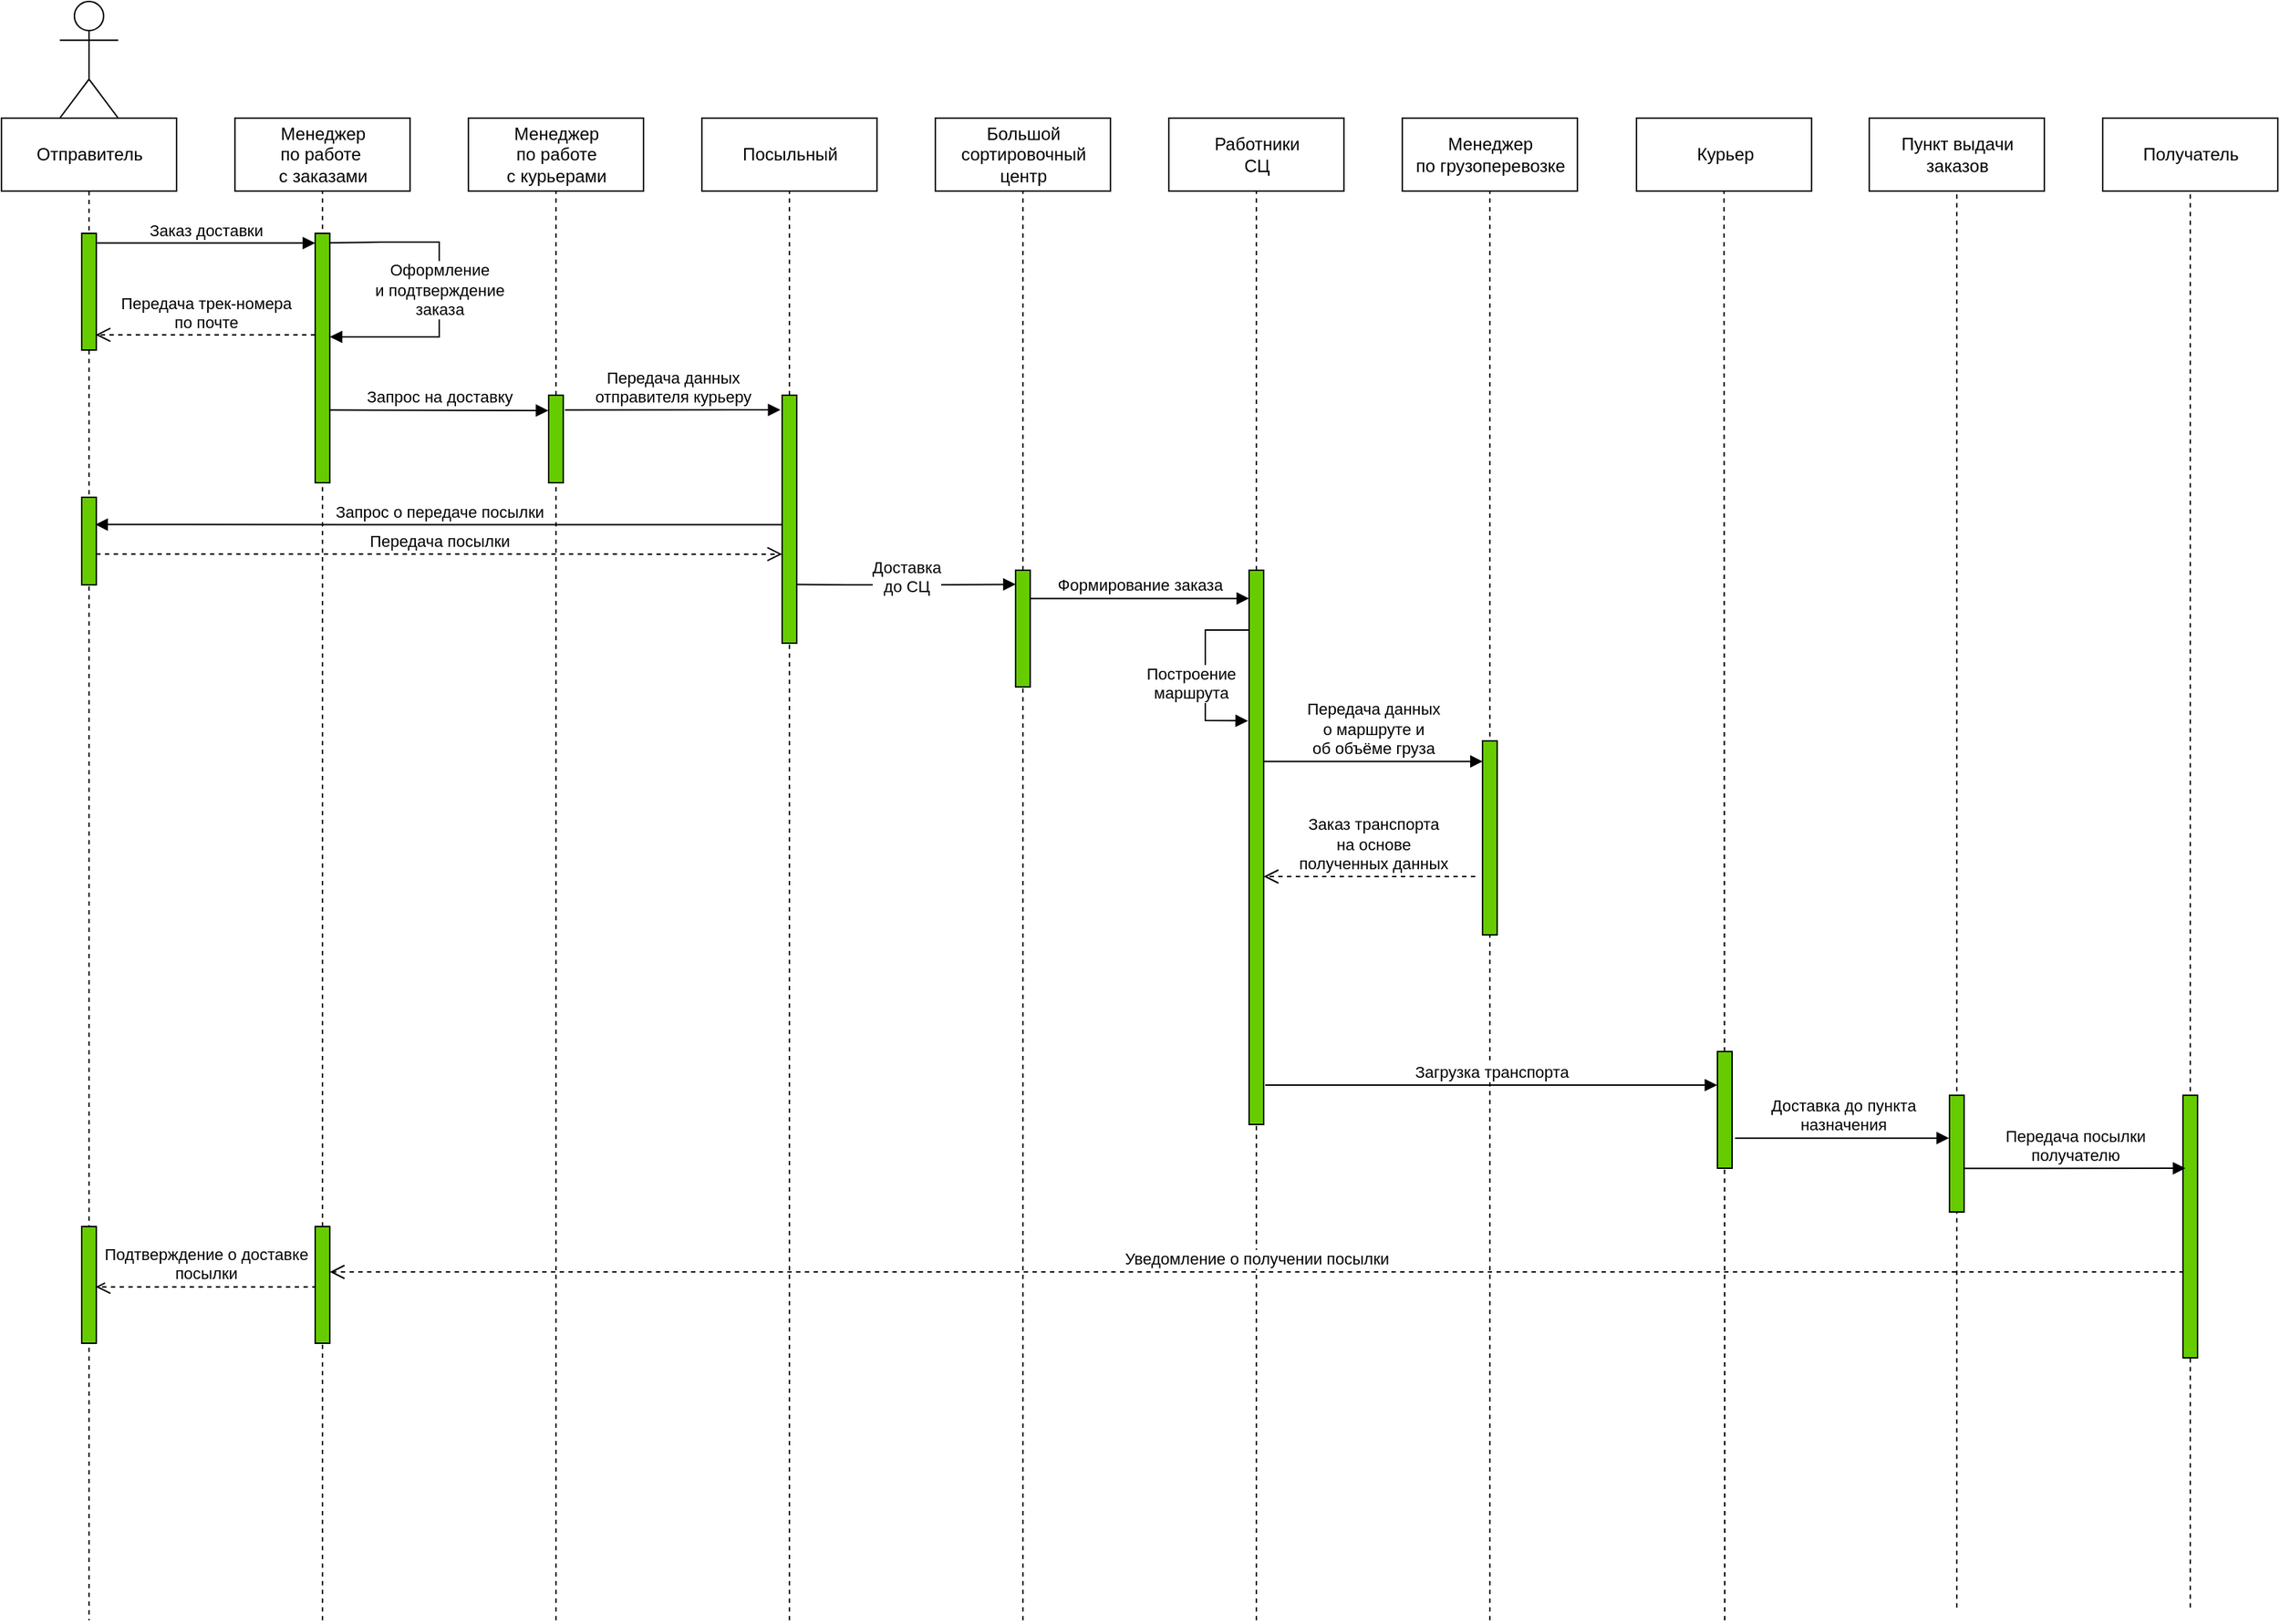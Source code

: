 <mxfile version="20.4.1" type="device" pages="2"><diagram id="PLJ_n32L0rFkRgOGaXy4" name="Страница 1"><mxGraphModel dx="1673" dy="1998" grid="1" gridSize="10" guides="1" tooltips="1" connect="1" arrows="1" fold="1" page="1" pageScale="1" pageWidth="827" pageHeight="1169" math="0" shadow="0"><root><mxCell id="0"/><mxCell id="1" parent="0"/><mxCell id="53RNvg-8Eu-Pu3OWt-3Q-13" value="Отправитель" style="html=1;" parent="1" vertex="1"><mxGeometry x="60" y="40" width="120" height="50" as="geometry"/></mxCell><mxCell id="53RNvg-8Eu-Pu3OWt-3Q-15" value="" style="shape=umlActor;verticalLabelPosition=bottom;verticalAlign=top;html=1;outlineConnect=0;" parent="1" vertex="1"><mxGeometry x="100" y="-40" width="40" height="80" as="geometry"/></mxCell><mxCell id="53RNvg-8Eu-Pu3OWt-3Q-17" value="" style="endArrow=none;dashed=1;html=1;rounded=0;exitX=0.5;exitY=1;exitDx=0;exitDy=0;startArrow=none;" parent="1" source="53RNvg-8Eu-Pu3OWt-3Q-20" edge="1"><mxGeometry width="50" height="50" relative="1" as="geometry"><mxPoint x="310" y="140" as="sourcePoint"/><mxPoint x="120" y="1070" as="targetPoint"/></mxGeometry></mxCell><mxCell id="53RNvg-8Eu-Pu3OWt-3Q-18" value="Менеджер&lt;br&gt;по работе&amp;nbsp;&lt;br&gt;с заказами" style="html=1;" parent="1" vertex="1"><mxGeometry x="220" y="40" width="120" height="50" as="geometry"/></mxCell><mxCell id="53RNvg-8Eu-Pu3OWt-3Q-19" value="" style="endArrow=none;dashed=1;html=1;rounded=0;entryX=0.5;entryY=1;entryDx=0;entryDy=0;startArrow=none;" parent="1" target="53RNvg-8Eu-Pu3OWt-3Q-18" edge="1"><mxGeometry width="50" height="50" relative="1" as="geometry"><mxPoint x="280" y="230" as="sourcePoint"/><mxPoint x="560" y="160" as="targetPoint"/></mxGeometry></mxCell><mxCell id="53RNvg-8Eu-Pu3OWt-3Q-20" value="" style="html=1;points=[];perimeter=orthogonalPerimeter;" parent="1" vertex="1"><mxGeometry x="115" y="119" width="10" height="80" as="geometry"/></mxCell><mxCell id="53RNvg-8Eu-Pu3OWt-3Q-21" value="" style="endArrow=none;dashed=1;html=1;rounded=0;exitX=0.5;exitY=1;exitDx=0;exitDy=0;" parent="1" source="53RNvg-8Eu-Pu3OWt-3Q-13" target="53RNvg-8Eu-Pu3OWt-3Q-20" edge="1"><mxGeometry width="50" height="50" relative="1" as="geometry"><mxPoint x="120" y="90.0" as="sourcePoint"/><mxPoint x="120" y="610.519" as="targetPoint"/></mxGeometry></mxCell><mxCell id="53RNvg-8Eu-Pu3OWt-3Q-22" value="" style="html=1;points=[];perimeter=orthogonalPerimeter;" parent="1" vertex="1"><mxGeometry x="275" y="119" width="10" height="171" as="geometry"/></mxCell><mxCell id="53RNvg-8Eu-Pu3OWt-3Q-23" value="Заказ доставки" style="html=1;verticalAlign=bottom;endArrow=block;rounded=0;exitX=1.057;exitY=0.083;exitDx=0;exitDy=0;exitPerimeter=0;" parent="1" source="53RNvg-8Eu-Pu3OWt-3Q-20" target="53RNvg-8Eu-Pu3OWt-3Q-22" edge="1"><mxGeometry x="-0.003" width="80" relative="1" as="geometry"><mxPoint x="360" y="119.28" as="sourcePoint"/><mxPoint x="499.69" y="119.0" as="targetPoint"/><mxPoint as="offset"/></mxGeometry></mxCell><mxCell id="53RNvg-8Eu-Pu3OWt-3Q-24" value="Передача трек-номера&lt;br&gt;по почте" style="html=1;verticalAlign=bottom;endArrow=open;dashed=1;endSize=8;rounded=0;entryX=0.955;entryY=0.87;entryDx=0;entryDy=0;entryPerimeter=0;" parent="1" source="53RNvg-8Eu-Pu3OWt-3Q-22" target="53RNvg-8Eu-Pu3OWt-3Q-20" edge="1"><mxGeometry relative="1" as="geometry"><mxPoint x="498.33" y="159.41" as="sourcePoint"/><mxPoint x="360" y="159.28" as="targetPoint"/></mxGeometry></mxCell><mxCell id="53RNvg-8Eu-Pu3OWt-3Q-25" value="Оформление&lt;br&gt;и подтверждение&lt;br&gt;заказа" style="html=1;verticalAlign=bottom;endArrow=block;rounded=0;exitX=1;exitY=0.038;exitDx=0;exitDy=0;exitPerimeter=0;" parent="1" source="53RNvg-8Eu-Pu3OWt-3Q-22" edge="1"><mxGeometry x="0.209" width="80" relative="1" as="geometry"><mxPoint x="460" y="70" as="sourcePoint"/><mxPoint x="285" y="190" as="targetPoint"/><Array as="points"><mxPoint x="320" y="125"/><mxPoint x="360" y="125"/><mxPoint x="360" y="190"/></Array><mxPoint as="offset"/></mxGeometry></mxCell><mxCell id="53RNvg-8Eu-Pu3OWt-3Q-26" value="Менеджер &lt;br&gt;по работе&lt;br&gt;с курьерами" style="html=1;" parent="1" vertex="1"><mxGeometry x="380" y="40" width="120" height="50" as="geometry"/></mxCell><mxCell id="53RNvg-8Eu-Pu3OWt-3Q-27" value="" style="endArrow=none;dashed=1;html=1;rounded=0;entryX=0.5;entryY=1;entryDx=0;entryDy=0;" parent="1" target="53RNvg-8Eu-Pu3OWt-3Q-26" edge="1"><mxGeometry width="50" height="50" relative="1" as="geometry"><mxPoint x="440" y="1070" as="sourcePoint"/><mxPoint x="420" y="330" as="targetPoint"/></mxGeometry></mxCell><mxCell id="53RNvg-8Eu-Pu3OWt-3Q-29" value="" style="endArrow=none;dashed=1;html=1;rounded=0;entryX=0.5;entryY=1;entryDx=0;entryDy=0;" parent="1" edge="1"><mxGeometry width="50" height="50" relative="1" as="geometry"><mxPoint x="280" y="1070" as="sourcePoint"/><mxPoint x="280" y="290" as="targetPoint"/></mxGeometry></mxCell><mxCell id="53RNvg-8Eu-Pu3OWt-3Q-30" value="" style="html=1;points=[];perimeter=orthogonalPerimeter;" parent="1" vertex="1"><mxGeometry x="435" y="230" width="10" height="60" as="geometry"/></mxCell><mxCell id="53RNvg-8Eu-Pu3OWt-3Q-32" value="Запрос на доставку" style="html=1;verticalAlign=bottom;endArrow=block;rounded=0;exitX=0.978;exitY=0.169;exitDx=0;exitDy=0;exitPerimeter=0;entryX=-0.022;entryY=0.175;entryDx=0;entryDy=0;entryPerimeter=0;" parent="1" target="53RNvg-8Eu-Pu3OWt-3Q-30" edge="1"><mxGeometry x="0.003" width="80" relative="1" as="geometry"><mxPoint x="284.78" y="240.14" as="sourcePoint"/><mxPoint x="420.01" y="184.8" as="targetPoint"/><mxPoint as="offset"/></mxGeometry></mxCell><mxCell id="53RNvg-8Eu-Pu3OWt-3Q-33" value="Посыльный" style="html=1;" parent="1" vertex="1"><mxGeometry x="540" y="40" width="120" height="50" as="geometry"/></mxCell><mxCell id="53RNvg-8Eu-Pu3OWt-3Q-34" value="" style="endArrow=none;dashed=1;html=1;rounded=0;entryX=0.5;entryY=1;entryDx=0;entryDy=0;" parent="1" target="53RNvg-8Eu-Pu3OWt-3Q-33" edge="1"><mxGeometry width="50" height="50" relative="1" as="geometry"><mxPoint x="600" y="1070" as="sourcePoint"/><mxPoint x="620" y="300" as="targetPoint"/></mxGeometry></mxCell><mxCell id="53RNvg-8Eu-Pu3OWt-3Q-36" value="Передача данных&lt;br&gt;отправителя курьеру" style="html=1;verticalAlign=bottom;endArrow=block;rounded=0;exitX=1.111;exitY=0.169;exitDx=0;exitDy=0;exitPerimeter=0;entryX=-0.113;entryY=0.059;entryDx=0;entryDy=0;entryPerimeter=0;" parent="1" source="53RNvg-8Eu-Pu3OWt-3Q-30" target="53RNvg-8Eu-Pu3OWt-3Q-37" edge="1"><mxGeometry width="80" relative="1" as="geometry"><mxPoint x="430.04" y="129.04" as="sourcePoint"/><mxPoint x="570" y="129" as="targetPoint"/><Array as="points"/></mxGeometry></mxCell><mxCell id="53RNvg-8Eu-Pu3OWt-3Q-37" value="" style="html=1;points=[];perimeter=orthogonalPerimeter;" parent="1" vertex="1"><mxGeometry x="595" y="230" width="10" height="170" as="geometry"/></mxCell><mxCell id="53RNvg-8Eu-Pu3OWt-3Q-38" value="" style="html=1;points=[];perimeter=orthogonalPerimeter;" parent="1" vertex="1"><mxGeometry x="115" y="300" width="10" height="60" as="geometry"/></mxCell><mxCell id="53RNvg-8Eu-Pu3OWt-3Q-39" value="Запрос о передаче посылки" style="html=1;verticalAlign=bottom;endArrow=block;rounded=0;exitX=0.055;exitY=0.522;exitDx=0;exitDy=0;exitPerimeter=0;entryX=0.933;entryY=0.311;entryDx=0;entryDy=0;entryPerimeter=0;" parent="1" source="Nh5AekwG-afsHJ0dKC0s-14" target="Nh5AekwG-afsHJ0dKC0s-15" edge="1"><mxGeometry width="80" relative="1" as="geometry"><mxPoint x="569.22" y="210.2" as="sourcePoint"/><mxPoint x="180" y="280" as="targetPoint"/></mxGeometry></mxCell><mxCell id="53RNvg-8Eu-Pu3OWt-3Q-40" value="Передача посылки" style="html=1;verticalAlign=bottom;endArrow=open;dashed=1;endSize=8;rounded=0;entryX=0;entryY=0.641;entryDx=0;entryDy=0;entryPerimeter=0;exitX=0.988;exitY=0.647;exitDx=0;exitDy=0;exitPerimeter=0;" parent="1" source="Nh5AekwG-afsHJ0dKC0s-15" target="Nh5AekwG-afsHJ0dKC0s-14" edge="1"><mxGeometry relative="1" as="geometry"><mxPoint x="130" y="339" as="sourcePoint"/><mxPoint x="240" y="400" as="targetPoint"/></mxGeometry></mxCell><mxCell id="53RNvg-8Eu-Pu3OWt-3Q-41" value="Большой&lt;br&gt;сортировочный &lt;br&gt;центр" style="html=1;" parent="1" vertex="1"><mxGeometry x="700" y="40" width="120" height="50" as="geometry"/></mxCell><mxCell id="53RNvg-8Eu-Pu3OWt-3Q-42" value="" style="endArrow=none;dashed=1;html=1;rounded=0;entryX=0.5;entryY=1;entryDx=0;entryDy=0;startArrow=none;" parent="1" source="53RNvg-8Eu-Pu3OWt-3Q-43" target="53RNvg-8Eu-Pu3OWt-3Q-41" edge="1"><mxGeometry width="50" height="50" relative="1" as="geometry"><mxPoint x="760" y="610" as="sourcePoint"/><mxPoint x="650" y="290" as="targetPoint"/></mxGeometry></mxCell><mxCell id="53RNvg-8Eu-Pu3OWt-3Q-43" value="" style="html=1;points=[];perimeter=orthogonalPerimeter;fillColor=#66CC00;" parent="1" vertex="1"><mxGeometry x="755" y="350" width="10" height="80" as="geometry"/></mxCell><mxCell id="53RNvg-8Eu-Pu3OWt-3Q-44" value="" style="endArrow=none;dashed=1;html=1;rounded=0;entryX=0.5;entryY=1;entryDx=0;entryDy=0;" parent="1" target="53RNvg-8Eu-Pu3OWt-3Q-43" edge="1"><mxGeometry width="50" height="50" relative="1" as="geometry"><mxPoint x="760" y="1070" as="sourcePoint"/><mxPoint x="760.0" y="90.0" as="targetPoint"/></mxGeometry></mxCell><mxCell id="53RNvg-8Eu-Pu3OWt-3Q-45" value="Доставка&lt;br&gt;до СЦ" style="html=1;verticalAlign=bottom;endArrow=block;rounded=0;entryX=0.006;entryY=0.121;entryDx=0;entryDy=0;entryPerimeter=0;exitX=0.992;exitY=0.763;exitDx=0;exitDy=0;exitPerimeter=0;" parent="1" source="53RNvg-8Eu-Pu3OWt-3Q-37" target="53RNvg-8Eu-Pu3OWt-3Q-43" edge="1"><mxGeometry x="0.003" y="-10" width="80" relative="1" as="geometry"><mxPoint x="610" y="359" as="sourcePoint"/><mxPoint x="719.69" y="122.16" as="targetPoint"/><Array as="points"><mxPoint x="640" y="360"/><mxPoint x="680" y="360"/></Array><mxPoint as="offset"/></mxGeometry></mxCell><mxCell id="53RNvg-8Eu-Pu3OWt-3Q-46" value="Работники&lt;br&gt;СЦ" style="html=1;" parent="1" vertex="1"><mxGeometry x="860" y="40" width="120" height="50" as="geometry"/></mxCell><mxCell id="53RNvg-8Eu-Pu3OWt-3Q-47" value="" style="endArrow=none;dashed=1;html=1;rounded=0;entryX=0.5;entryY=1;entryDx=0;entryDy=0;startArrow=none;" parent="1" source="53RNvg-8Eu-Pu3OWt-3Q-48" target="53RNvg-8Eu-Pu3OWt-3Q-46" edge="1"><mxGeometry width="50" height="50" relative="1" as="geometry"><mxPoint x="920" y="611.01" as="sourcePoint"/><mxPoint x="910" y="130" as="targetPoint"/></mxGeometry></mxCell><mxCell id="53RNvg-8Eu-Pu3OWt-3Q-48" value="" style="html=1;points=[];perimeter=orthogonalPerimeter;" parent="1" vertex="1"><mxGeometry x="915" y="350" width="10" height="380" as="geometry"/></mxCell><mxCell id="53RNvg-8Eu-Pu3OWt-3Q-49" value="" style="endArrow=none;dashed=1;html=1;rounded=0;entryX=0.5;entryY=1;entryDx=0;entryDy=0;startArrow=none;" parent="1" target="53RNvg-8Eu-Pu3OWt-3Q-48" edge="1"><mxGeometry width="50" height="50" relative="1" as="geometry"><mxPoint x="920" y="680" as="sourcePoint"/><mxPoint x="920" y="90" as="targetPoint"/></mxGeometry></mxCell><mxCell id="53RNvg-8Eu-Pu3OWt-3Q-50" value="Формирование заказа" style="html=1;verticalAlign=bottom;endArrow=block;rounded=0;exitX=0.988;exitY=0.129;exitDx=0;exitDy=0;exitPerimeter=0;" parent="1" edge="1"><mxGeometry width="80" relative="1" as="geometry"><mxPoint x="764.88" y="369.32" as="sourcePoint"/><mxPoint x="915" y="369.32" as="targetPoint"/></mxGeometry></mxCell><mxCell id="53RNvg-8Eu-Pu3OWt-3Q-52" value="Построение&lt;br&gt;маршрута" style="html=1;verticalAlign=bottom;endArrow=block;rounded=0;entryX=-0.074;entryY=0.535;entryDx=0;entryDy=0;entryPerimeter=0;" parent="1" edge="1"><mxGeometry x="0.352" y="-10" width="80" relative="1" as="geometry"><mxPoint x="915" y="391" as="sourcePoint"/><mxPoint x="914.26" y="453.25" as="targetPoint"/><Array as="points"><mxPoint x="885" y="391"/><mxPoint x="885" y="453"/></Array><mxPoint as="offset"/></mxGeometry></mxCell><mxCell id="53RNvg-8Eu-Pu3OWt-3Q-53" value="Менеджер&lt;br&gt;по грузоперевозке" style="html=1;" parent="1" vertex="1"><mxGeometry x="1020" y="40" width="120" height="50" as="geometry"/></mxCell><mxCell id="53RNvg-8Eu-Pu3OWt-3Q-54" value="" style="endArrow=none;dashed=1;html=1;rounded=0;entryX=0.5;entryY=1;entryDx=0;entryDy=0;" parent="1" target="53RNvg-8Eu-Pu3OWt-3Q-53" edge="1"><mxGeometry width="50" height="50" relative="1" as="geometry"><mxPoint x="1080" y="1070" as="sourcePoint"/><mxPoint x="1030" y="270" as="targetPoint"/></mxGeometry></mxCell><mxCell id="53RNvg-8Eu-Pu3OWt-3Q-55" value="" style="html=1;points=[];perimeter=orthogonalPerimeter;" parent="1" vertex="1"><mxGeometry x="1075" y="467" width="10" height="133" as="geometry"/></mxCell><mxCell id="53RNvg-8Eu-Pu3OWt-3Q-56" value="Передача данных&lt;br&gt;о маршруте и&lt;br&gt;об объёме груза" style="html=1;verticalAlign=bottom;endArrow=block;rounded=0;entryX=0.014;entryY=0.106;entryDx=0;entryDy=0;entryPerimeter=0;" parent="1" source="53RNvg-8Eu-Pu3OWt-3Q-48" target="53RNvg-8Eu-Pu3OWt-3Q-55" edge="1"><mxGeometry width="80" relative="1" as="geometry"><mxPoint x="970" y="480" as="sourcePoint"/><mxPoint x="1050" y="480" as="targetPoint"/></mxGeometry></mxCell><mxCell id="53RNvg-8Eu-Pu3OWt-3Q-57" value="Заказ транспорта&lt;br&gt;на основе&lt;br&gt;полученных данных" style="html=1;verticalAlign=bottom;endArrow=open;dashed=1;endSize=8;rounded=0;" parent="1" target="53RNvg-8Eu-Pu3OWt-3Q-48" edge="1"><mxGeometry x="-0.035" relative="1" as="geometry"><mxPoint x="1070" y="560" as="sourcePoint"/><mxPoint x="940" y="560" as="targetPoint"/><mxPoint as="offset"/></mxGeometry></mxCell><mxCell id="53RNvg-8Eu-Pu3OWt-3Q-58" value="Курьер" style="html=1;" parent="1" vertex="1"><mxGeometry x="1180.5" y="40" width="120" height="50" as="geometry"/></mxCell><mxCell id="53RNvg-8Eu-Pu3OWt-3Q-59" value="" style="endArrow=none;dashed=1;html=1;rounded=0;entryX=0.5;entryY=1;entryDx=0;entryDy=0;" parent="1" target="53RNvg-8Eu-Pu3OWt-3Q-58" edge="1"><mxGeometry width="50" height="50" relative="1" as="geometry"><mxPoint x="1241" y="1070" as="sourcePoint"/><mxPoint x="1200" y="490" as="targetPoint"/></mxGeometry></mxCell><mxCell id="53RNvg-8Eu-Pu3OWt-3Q-61" value="" style="endArrow=none;dashed=1;html=1;rounded=0;entryX=0.5;entryY=1;entryDx=0;entryDy=0;" parent="1" edge="1"><mxGeometry width="50" height="50" relative="1" as="geometry"><mxPoint x="920.0" y="1070" as="sourcePoint"/><mxPoint x="920" y="730" as="targetPoint"/></mxGeometry></mxCell><mxCell id="53RNvg-8Eu-Pu3OWt-3Q-62" value="" style="html=1;points=[];perimeter=orthogonalPerimeter;fillColor=#66CC00;" parent="1" vertex="1"><mxGeometry x="1236" y="680" width="10" height="80" as="geometry"/></mxCell><mxCell id="53RNvg-8Eu-Pu3OWt-3Q-63" value="Загрузка транспорта" style="html=1;verticalAlign=bottom;endArrow=block;rounded=0;exitX=1.104;exitY=0.16;exitDx=0;exitDy=0;exitPerimeter=0;entryX=-0.017;entryY=0.16;entryDx=0;entryDy=0;entryPerimeter=0;" parent="1" edge="1"><mxGeometry width="80" relative="1" as="geometry"><mxPoint x="926.04" y="703" as="sourcePoint"/><mxPoint x="1235.83" y="703" as="targetPoint"/></mxGeometry></mxCell><mxCell id="53RNvg-8Eu-Pu3OWt-3Q-64" value="Пункт выдачи&lt;br&gt;заказов" style="html=1;" parent="1" vertex="1"><mxGeometry x="1340" y="40" width="120" height="50" as="geometry"/></mxCell><mxCell id="53RNvg-8Eu-Pu3OWt-3Q-65" value="Получатель" style="html=1;" parent="1" vertex="1"><mxGeometry x="1500" y="40" width="120" height="50" as="geometry"/></mxCell><mxCell id="53RNvg-8Eu-Pu3OWt-3Q-66" value="" style="endArrow=none;dashed=1;html=1;rounded=0;entryX=0.5;entryY=1;entryDx=0;entryDy=0;" parent="1" target="53RNvg-8Eu-Pu3OWt-3Q-64" edge="1"><mxGeometry width="50" height="50" relative="1" as="geometry"><mxPoint x="1400" y="1061.212" as="sourcePoint"/><mxPoint x="940" y="200" as="targetPoint"/></mxGeometry></mxCell><mxCell id="53RNvg-8Eu-Pu3OWt-3Q-67" value="" style="endArrow=none;dashed=1;html=1;rounded=0;entryX=0.5;entryY=1;entryDx=0;entryDy=0;" parent="1" target="53RNvg-8Eu-Pu3OWt-3Q-65" edge="1"><mxGeometry width="50" height="50" relative="1" as="geometry"><mxPoint x="1560" y="1061.212" as="sourcePoint"/><mxPoint x="1600" y="410" as="targetPoint"/></mxGeometry></mxCell><mxCell id="53RNvg-8Eu-Pu3OWt-3Q-68" value="" style="html=1;points=[];perimeter=orthogonalPerimeter;fillColor=#66CC00;" parent="1" vertex="1"><mxGeometry x="1395" y="710" width="10" height="80" as="geometry"/></mxCell><mxCell id="53RNvg-8Eu-Pu3OWt-3Q-69" value="Доставка до пункта&lt;br&gt;назначения" style="html=1;verticalAlign=bottom;endArrow=block;rounded=0;exitX=1.204;exitY=0.742;exitDx=0;exitDy=0;exitPerimeter=0;entryX=-0.029;entryY=0.367;entryDx=0;entryDy=0;entryPerimeter=0;" parent="1" source="53RNvg-8Eu-Pu3OWt-3Q-62" target="53RNvg-8Eu-Pu3OWt-3Q-68" edge="1"><mxGeometry width="80" relative="1" as="geometry"><mxPoint x="1270" y="740" as="sourcePoint"/><mxPoint x="1350" y="740" as="targetPoint"/></mxGeometry></mxCell><mxCell id="53RNvg-8Eu-Pu3OWt-3Q-70" value="" style="html=1;points=[];perimeter=orthogonalPerimeter;fillColor=#66CC00;" parent="1" vertex="1"><mxGeometry x="1555" y="710" width="10" height="180" as="geometry"/></mxCell><mxCell id="53RNvg-8Eu-Pu3OWt-3Q-71" value="Передача посылки&lt;br&gt;получателю" style="html=1;verticalAlign=bottom;endArrow=block;rounded=0;exitX=0.963;exitY=0.626;exitDx=0;exitDy=0;exitPerimeter=0;entryX=0.167;entryY=0.278;entryDx=0;entryDy=0;entryPerimeter=0;" parent="1" source="53RNvg-8Eu-Pu3OWt-3Q-68" target="53RNvg-8Eu-Pu3OWt-3Q-70" edge="1"><mxGeometry width="80" relative="1" as="geometry"><mxPoint x="1410" y="750" as="sourcePoint"/><mxPoint x="1560" y="750" as="targetPoint"/></mxGeometry></mxCell><mxCell id="53RNvg-8Eu-Pu3OWt-3Q-75" value="" style="html=1;points=[];perimeter=orthogonalPerimeter;" parent="1" vertex="1"><mxGeometry x="275" y="800" width="10" height="80" as="geometry"/></mxCell><mxCell id="53RNvg-8Eu-Pu3OWt-3Q-76" value="" style="html=1;points=[];perimeter=orthogonalPerimeter;" parent="1" vertex="1"><mxGeometry x="115" y="800" width="10" height="80" as="geometry"/></mxCell><mxCell id="53RNvg-8Eu-Pu3OWt-3Q-78" value="Подтверждение о доставке&lt;br&gt;посылки" style="html=1;verticalAlign=bottom;endArrow=open;dashed=1;endSize=8;rounded=0;exitX=0.095;exitY=0.517;exitDx=0;exitDy=0;exitPerimeter=0;entryX=0.961;entryY=0.517;entryDx=0;entryDy=0;entryPerimeter=0;" parent="1" source="53RNvg-8Eu-Pu3OWt-3Q-75" target="53RNvg-8Eu-Pu3OWt-3Q-76" edge="1"><mxGeometry relative="1" as="geometry"><mxPoint x="250" y="820" as="sourcePoint"/><mxPoint x="170" y="820" as="targetPoint"/></mxGeometry></mxCell><mxCell id="Nh5AekwG-afsHJ0dKC0s-1" value="Уведомление о получении посылки" style="html=1;verticalAlign=bottom;endArrow=open;dashed=1;endSize=8;rounded=0;exitX=0.056;exitY=0.834;exitDx=0;exitDy=0;exitPerimeter=0;" parent="1" edge="1"><mxGeometry relative="1" as="geometry"><mxPoint x="1555.56" y="831.12" as="sourcePoint"/><mxPoint x="285" y="831.12" as="targetPoint"/></mxGeometry></mxCell><mxCell id="Nh5AekwG-afsHJ0dKC0s-2" value="" style="html=1;points=[];perimeter=orthogonalPerimeter;" parent="1" vertex="1"><mxGeometry x="115" y="119" width="10" height="80" as="geometry"/></mxCell><mxCell id="Nh5AekwG-afsHJ0dKC0s-3" value="" style="html=1;points=[];perimeter=orthogonalPerimeter;" parent="1" vertex="1"><mxGeometry x="275" y="119" width="10" height="171" as="geometry"/></mxCell><mxCell id="Nh5AekwG-afsHJ0dKC0s-4" value="" style="html=1;points=[];perimeter=orthogonalPerimeter;" parent="1" vertex="1"><mxGeometry x="435" y="230" width="10" height="60" as="geometry"/></mxCell><mxCell id="Nh5AekwG-afsHJ0dKC0s-5" value="" style="html=1;points=[];perimeter=orthogonalPerimeter;" parent="1" vertex="1"><mxGeometry x="115" y="119" width="10" height="80" as="geometry"/></mxCell><mxCell id="Nh5AekwG-afsHJ0dKC0s-6" value="" style="html=1;points=[];perimeter=orthogonalPerimeter;" parent="1" vertex="1"><mxGeometry x="275" y="119" width="10" height="171" as="geometry"/></mxCell><mxCell id="Nh5AekwG-afsHJ0dKC0s-7" value="" style="html=1;points=[];perimeter=orthogonalPerimeter;" parent="1" vertex="1"><mxGeometry x="435" y="230" width="10" height="60" as="geometry"/></mxCell><mxCell id="Nh5AekwG-afsHJ0dKC0s-8" value="" style="html=1;points=[];perimeter=orthogonalPerimeter;" parent="1" vertex="1"><mxGeometry x="595" y="230" width="10" height="170" as="geometry"/></mxCell><mxCell id="Nh5AekwG-afsHJ0dKC0s-9" value="" style="html=1;points=[];perimeter=orthogonalPerimeter;" parent="1" vertex="1"><mxGeometry x="115" y="300" width="10" height="60" as="geometry"/></mxCell><mxCell id="Nh5AekwG-afsHJ0dKC0s-10" value="" style="html=1;points=[];perimeter=orthogonalPerimeter;" parent="1" vertex="1"><mxGeometry x="115" y="800" width="10" height="80" as="geometry"/></mxCell><mxCell id="Nh5AekwG-afsHJ0dKC0s-11" value="" style="html=1;points=[];perimeter=orthogonalPerimeter;fillColor=#66CC00;" parent="1" vertex="1"><mxGeometry x="115" y="119" width="10" height="80" as="geometry"/></mxCell><mxCell id="Nh5AekwG-afsHJ0dKC0s-12" value="" style="html=1;points=[];perimeter=orthogonalPerimeter;fillColor=#66CC00;" parent="1" vertex="1"><mxGeometry x="275" y="119" width="10" height="171" as="geometry"/></mxCell><mxCell id="Nh5AekwG-afsHJ0dKC0s-13" value="" style="html=1;points=[];perimeter=orthogonalPerimeter;fillColor=#66CC00;" parent="1" vertex="1"><mxGeometry x="435" y="230" width="10" height="60" as="geometry"/></mxCell><mxCell id="Nh5AekwG-afsHJ0dKC0s-14" value="" style="html=1;points=[];perimeter=orthogonalPerimeter;fillColor=#66CC00;" parent="1" vertex="1"><mxGeometry x="595" y="230" width="10" height="170" as="geometry"/></mxCell><mxCell id="Nh5AekwG-afsHJ0dKC0s-15" value="" style="html=1;points=[];perimeter=orthogonalPerimeter;fillColor=#66CC00;" parent="1" vertex="1"><mxGeometry x="115" y="300" width="10" height="60" as="geometry"/></mxCell><mxCell id="Nh5AekwG-afsHJ0dKC0s-16" value="" style="html=1;points=[];perimeter=orthogonalPerimeter;fillColor=#66CC00;" parent="1" vertex="1"><mxGeometry x="115" y="800" width="10" height="80" as="geometry"/></mxCell><mxCell id="Nh5AekwG-afsHJ0dKC0s-17" value="" style="html=1;points=[];perimeter=orthogonalPerimeter;fillColor=#66CC00;" parent="1" vertex="1"><mxGeometry x="275" y="800" width="10" height="80" as="geometry"/></mxCell><mxCell id="Nh5AekwG-afsHJ0dKC0s-18" value="" style="html=1;points=[];perimeter=orthogonalPerimeter;fillColor=#66CC00;" parent="1" vertex="1"><mxGeometry x="915" y="350" width="10" height="380" as="geometry"/></mxCell><mxCell id="Nh5AekwG-afsHJ0dKC0s-19" value="" style="html=1;points=[];perimeter=orthogonalPerimeter;fillColor=#66CC00;" parent="1" vertex="1"><mxGeometry x="1075" y="467" width="10" height="133" as="geometry"/></mxCell></root></mxGraphModel></diagram><diagram id="M3YrkfMns9xAeAGw6Th-" name="Страница 2"><mxGraphModel dx="1422" dy="794" grid="1" gridSize="10" guides="1" tooltips="1" connect="1" arrows="1" fold="1" page="1" pageScale="1" pageWidth="1169" pageHeight="827" math="0" shadow="0"><root><mxCell id="0"/><mxCell id="1" parent="0"/></root></mxGraphModel></diagram></mxfile>